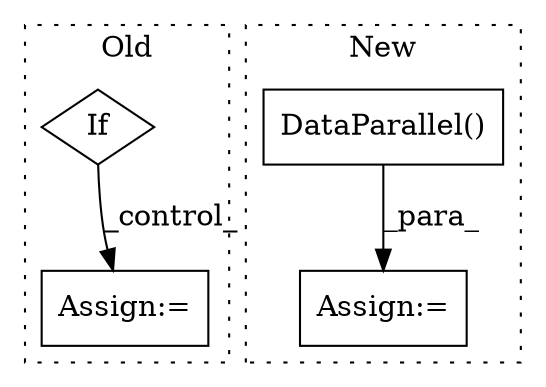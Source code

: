 digraph G {
subgraph cluster0 {
1 [label="If" a="96" s="232" l="3" shape="diamond"];
4 [label="Assign:=" a="68" s="276" l="3" shape="box"];
label = "Old";
style="dotted";
}
subgraph cluster1 {
2 [label="DataParallel()" a="75" s="1168,1195" l="22,24" shape="box"];
3 [label="Assign:=" a="68" s="1165" l="3" shape="box"];
label = "New";
style="dotted";
}
1 -> 4 [label="_control_"];
2 -> 3 [label="_para_"];
}